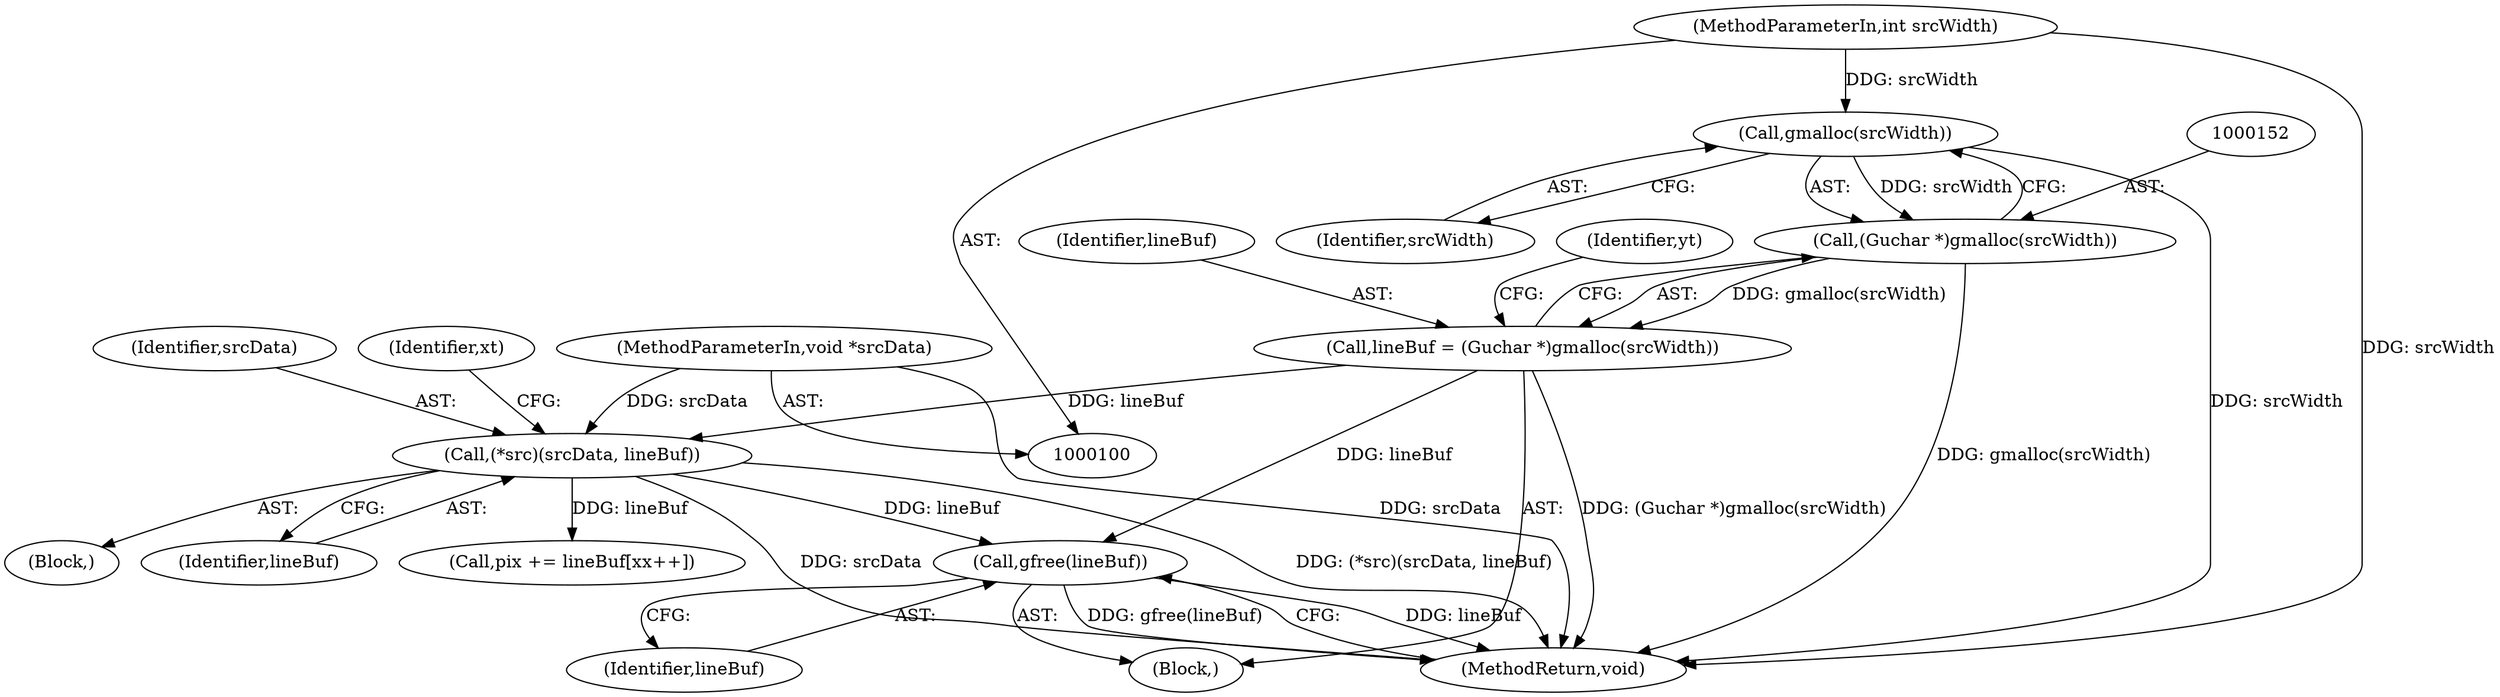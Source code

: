 digraph "0_poppler_bbc2d8918fe234b7ef2c480eb148943922cc0959@API" {
"1000303" [label="(Call,gfree(lineBuf))"];
"1000186" [label="(Call,(*src)(srcData, lineBuf))"];
"1000102" [label="(MethodParameterIn,void *srcData)"];
"1000149" [label="(Call,lineBuf = (Guchar *)gmalloc(srcWidth))"];
"1000151" [label="(Call,(Guchar *)gmalloc(srcWidth))"];
"1000153" [label="(Call,gmalloc(srcWidth))"];
"1000103" [label="(MethodParameterIn,int srcWidth)"];
"1000154" [label="(Identifier,srcWidth)"];
"1000149" [label="(Call,lineBuf = (Guchar *)gmalloc(srcWidth))"];
"1000150" [label="(Identifier,lineBuf)"];
"1000188" [label="(Identifier,lineBuf)"];
"1000151" [label="(Call,(Guchar *)gmalloc(srcWidth))"];
"1000305" [label="(MethodReturn,void)"];
"1000187" [label="(Identifier,srcData)"];
"1000153" [label="(Call,gmalloc(srcWidth))"];
"1000303" [label="(Call,gfree(lineBuf))"];
"1000304" [label="(Identifier,lineBuf)"];
"1000108" [label="(Block,)"];
"1000102" [label="(MethodParameterIn,void *srcData)"];
"1000190" [label="(Identifier,xt)"];
"1000156" [label="(Identifier,yt)"];
"1000172" [label="(Block,)"];
"1000186" [label="(Call,(*src)(srcData, lineBuf))"];
"1000103" [label="(MethodParameterIn,int srcWidth)"];
"1000260" [label="(Call,pix += lineBuf[xx++])"];
"1000303" -> "1000108"  [label="AST: "];
"1000303" -> "1000304"  [label="CFG: "];
"1000304" -> "1000303"  [label="AST: "];
"1000305" -> "1000303"  [label="CFG: "];
"1000303" -> "1000305"  [label="DDG: lineBuf"];
"1000303" -> "1000305"  [label="DDG: gfree(lineBuf)"];
"1000186" -> "1000303"  [label="DDG: lineBuf"];
"1000149" -> "1000303"  [label="DDG: lineBuf"];
"1000186" -> "1000172"  [label="AST: "];
"1000186" -> "1000188"  [label="CFG: "];
"1000187" -> "1000186"  [label="AST: "];
"1000188" -> "1000186"  [label="AST: "];
"1000190" -> "1000186"  [label="CFG: "];
"1000186" -> "1000305"  [label="DDG: (*src)(srcData, lineBuf)"];
"1000186" -> "1000305"  [label="DDG: srcData"];
"1000102" -> "1000186"  [label="DDG: srcData"];
"1000149" -> "1000186"  [label="DDG: lineBuf"];
"1000186" -> "1000260"  [label="DDG: lineBuf"];
"1000102" -> "1000100"  [label="AST: "];
"1000102" -> "1000305"  [label="DDG: srcData"];
"1000149" -> "1000108"  [label="AST: "];
"1000149" -> "1000151"  [label="CFG: "];
"1000150" -> "1000149"  [label="AST: "];
"1000151" -> "1000149"  [label="AST: "];
"1000156" -> "1000149"  [label="CFG: "];
"1000149" -> "1000305"  [label="DDG: (Guchar *)gmalloc(srcWidth)"];
"1000151" -> "1000149"  [label="DDG: gmalloc(srcWidth)"];
"1000151" -> "1000153"  [label="CFG: "];
"1000152" -> "1000151"  [label="AST: "];
"1000153" -> "1000151"  [label="AST: "];
"1000151" -> "1000305"  [label="DDG: gmalloc(srcWidth)"];
"1000153" -> "1000151"  [label="DDG: srcWidth"];
"1000153" -> "1000154"  [label="CFG: "];
"1000154" -> "1000153"  [label="AST: "];
"1000153" -> "1000305"  [label="DDG: srcWidth"];
"1000103" -> "1000153"  [label="DDG: srcWidth"];
"1000103" -> "1000100"  [label="AST: "];
"1000103" -> "1000305"  [label="DDG: srcWidth"];
}
